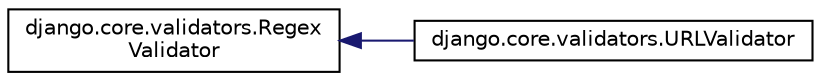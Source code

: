 digraph "Graphical Class Hierarchy"
{
 // LATEX_PDF_SIZE
  edge [fontname="Helvetica",fontsize="10",labelfontname="Helvetica",labelfontsize="10"];
  node [fontname="Helvetica",fontsize="10",shape=record];
  rankdir="LR";
  Node0 [label="django.core.validators.Regex\lValidator",height=0.2,width=0.4,color="black", fillcolor="white", style="filled",URL="$de/dbf/classdjango_1_1core_1_1validators_1_1_regex_validator.html",tooltip=" "];
  Node0 -> Node1 [dir="back",color="midnightblue",fontsize="10",style="solid",fontname="Helvetica"];
  Node1 [label="django.core.validators.URLValidator",height=0.2,width=0.4,color="black", fillcolor="white", style="filled",URL="$d1/dfb/classdjango_1_1core_1_1validators_1_1_u_r_l_validator.html",tooltip=" "];
}
